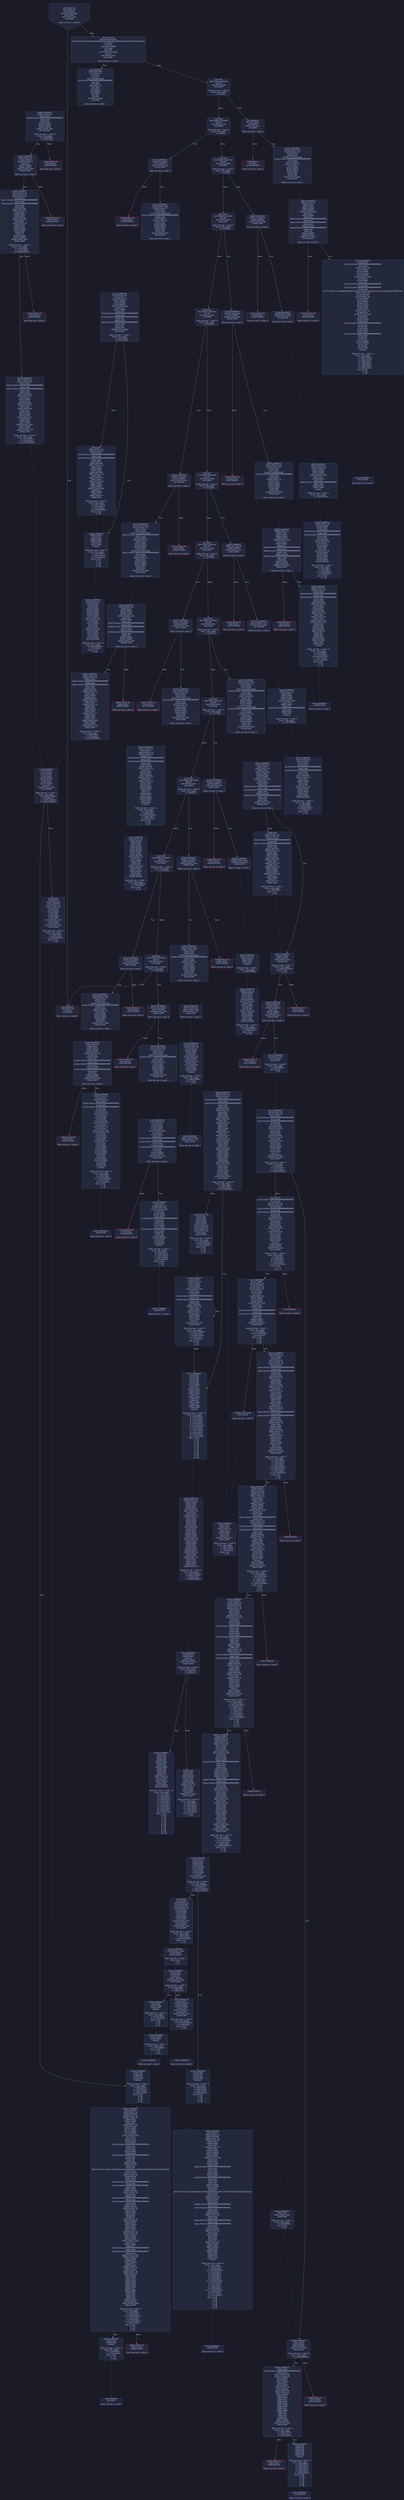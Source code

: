 digraph G {
    node [shape=box, style="filled, rounded", color="#565f89", fontcolor="#c0caf5", fontname="Helvetica", fillcolor="#24283b"];
    edge [color="#414868", fontcolor="#c0caf5", fontname="Helvetica"];
    bgcolor="#1a1b26";
    0 [ label = "[00] PUSH1 60
[02] PUSH1 40
[04] MSTORE
[05] CALLDATASIZE
[06] ISZERO
[07] PUSH2 00c3
[0a] JUMPI

Stack size req: 0, sizeΔ: 0
" shape = invhouse]
    1 [ label = "[0b] PUSH1 00
[0d] CALLDATALOAD
[0e] PUSH29 0100000000000000000000000000000000000000000000000000000000
[2c] SWAP1
[2d] DIV
[2e] PUSH4 ffffffff
[33] AND
[34] DUP1
[35] PUSH4 0c11dedd
[3a] EQ
[3b] PUSH2 00c8
[3e] JUMPI

Stack size req: 0, sizeΔ: 1
"]
    2 [ label = "[3f] DUP1
[40] PUSH4 13af4035
[45] EQ
[46] PUSH2 00f6
[49] JUMPI

Stack size req: 1, sizeΔ: 0
Entry->Op usage:
	0->69:EQ:1
"]
    3 [ label = "[4a] DUP1
[4b] PUSH4 5c19a95c
[50] EQ
[51] PUSH2 012f
[54] JUMPI

Stack size req: 1, sizeΔ: 0
Entry->Op usage:
	0->80:EQ:1
"]
    4 [ label = "[55] DUP1
[56] PUSH4 61d027b3
[5b] EQ
[5c] PUSH2 0180
[5f] JUMPI

Stack size req: 1, sizeΔ: 0
Entry->Op usage:
	0->91:EQ:1
"]
    5 [ label = "[60] DUP1
[61] PUSH4 67e7646f
[66] EQ
[67] PUSH2 01d5
[6a] JUMPI

Stack size req: 1, sizeΔ: 0
Entry->Op usage:
	0->102:EQ:1
"]
    6 [ label = "[6b] DUP1
[6c] PUSH4 74fb381a
[71] EQ
[72] PUSH2 020e
[75] JUMPI

Stack size req: 1, sizeΔ: 0
Entry->Op usage:
	0->113:EQ:1
"]
    7 [ label = "[76] DUP1
[77] PUSH4 8da5cb5b
[7c] EQ
[7d] PUSH2 0266
[80] JUMPI

Stack size req: 1, sizeΔ: 0
Entry->Op usage:
	0->124:EQ:1
"]
    8 [ label = "[81] DUP1
[82] PUSH4 a340cf79
[87] EQ
[88] PUSH2 02bb
[8b] JUMPI

Stack size req: 1, sizeΔ: 0
Entry->Op usage:
	0->135:EQ:1
"]
    9 [ label = "[8c] DUP1
[8d] PUSH4 dcf3fb2a
[92] EQ
[93] PUSH2 030c
[96] JUMPI

Stack size req: 1, sizeΔ: 0
Entry->Op usage:
	0->146:EQ:1
"]
    10 [ label = "[97] DUP1
[98] PUSH4 ddca3f43
[9d] EQ
[9e] PUSH2 0359
[a1] JUMPI

Stack size req: 1, sizeΔ: 0
Entry->Op usage:
	0->157:EQ:1
"]
    11 [ label = "[a2] DUP1
[a3] PUSH4 e5b73e08
[a8] EQ
[a9] PUSH2 0382
[ac] JUMPI

Stack size req: 1, sizeΔ: 0
Entry->Op usage:
	0->168:EQ:1
"]
    12 [ label = "[ad] DUP1
[ae] PUSH4 e71bdf41
[b3] EQ
[b4] PUSH2 0417
[b7] JUMPI

Stack size req: 1, sizeΔ: 0
Entry->Op usage:
	0->179:EQ:1
"]
    13 [ label = "[b8] DUP1
[b9] PUSH4 f0f44260
[be] EQ
[bf] PUSH2 0450
[c2] JUMPI

Stack size req: 1, sizeΔ: 0
Entry->Op usage:
	0->190:EQ:1
"]
    14 [ label = "[c3] JUMPDEST
[c4] PUSH1 00
[c6] DUP1
[c7] REVERT

Stack size req: 0, sizeΔ: 0
" color = "red"]
    15 [ label = "[c8] JUMPDEST
[c9] PUSH2 00f4
[cc] PUSH1 04
[ce] DUP1
[cf] DUP1
[d0] CALLDATALOAD
[d1] PUSH20 ffffffffffffffffffffffffffffffffffffffff
[e6] AND
[e7] SWAP1
[e8] PUSH1 20
[ea] ADD
[eb] SWAP1
[ec] SWAP2
[ed] SWAP1
[ee] POP
[ef] POP
[f0] PUSH2 0489
[f3] JUMP

Stack size req: 0, sizeΔ: 2
"]
    16 [ label = "[f4] JUMPDEST
[f5] STOP

Stack size req: 0, sizeΔ: 0
" color = "darkblue"]
    17 [ label = "[f6] JUMPDEST
[f7] CALLVALUE
[f8] ISZERO
[f9] PUSH2 0101
[fc] JUMPI

Stack size req: 0, sizeΔ: 0
"]
    18 [ label = "[fd] PUSH1 00
[ff] DUP1
[0100] REVERT

Stack size req: 0, sizeΔ: 0
" color = "red"]
    19 [ label = "[0101] JUMPDEST
[0102] PUSH2 012d
[0105] PUSH1 04
[0107] DUP1
[0108] DUP1
[0109] CALLDATALOAD
[010a] PUSH20 ffffffffffffffffffffffffffffffffffffffff
[011f] AND
[0120] SWAP1
[0121] PUSH1 20
[0123] ADD
[0124] SWAP1
[0125] SWAP2
[0126] SWAP1
[0127] POP
[0128] POP
[0129] PUSH2 06ac
[012c] JUMP

Stack size req: 0, sizeΔ: 2
"]
    20 [ label = "[012d] JUMPDEST
[012e] STOP

Stack size req: 0, sizeΔ: 0
" color = "darkblue"]
    21 [ label = "[012f] JUMPDEST
[0130] CALLVALUE
[0131] ISZERO
[0132] PUSH2 013a
[0135] JUMPI

Stack size req: 0, sizeΔ: 0
"]
    22 [ label = "[0136] PUSH1 00
[0138] DUP1
[0139] REVERT

Stack size req: 0, sizeΔ: 0
" color = "red"]
    23 [ label = "[013a] JUMPDEST
[013b] PUSH2 0166
[013e] PUSH1 04
[0140] DUP1
[0141] DUP1
[0142] CALLDATALOAD
[0143] PUSH20 ffffffffffffffffffffffffffffffffffffffff
[0158] AND
[0159] SWAP1
[015a] PUSH1 20
[015c] ADD
[015d] SWAP1
[015e] SWAP2
[015f] SWAP1
[0160] POP
[0161] POP
[0162] PUSH2 07c5
[0165] JUMP

Stack size req: 0, sizeΔ: 2
"]
    24 [ label = "[0166] JUMPDEST
[0167] PUSH1 40
[0169] MLOAD
[016a] DUP1
[016b] DUP3
[016c] ISZERO
[016d] ISZERO
[016e] ISZERO
[016f] ISZERO
[0170] DUP2
[0171] MSTORE
[0172] PUSH1 20
[0174] ADD
[0175] SWAP2
[0176] POP
[0177] POP
[0178] PUSH1 40
[017a] MLOAD
[017b] DUP1
[017c] SWAP2
[017d] SUB
[017e] SWAP1
[017f] RETURN

Stack size req: 1, sizeΔ: -1
Entry->Op usage:
	0->364:ISZERO:0
	0->374:POP:0
Entry->Exit:
	0->😵
" color = "darkblue"]
    25 [ label = "[0180] JUMPDEST
[0181] CALLVALUE
[0182] ISZERO
[0183] PUSH2 018b
[0186] JUMPI

Stack size req: 0, sizeΔ: 0
"]
    26 [ label = "[0187] PUSH1 00
[0189] DUP1
[018a] REVERT

Stack size req: 0, sizeΔ: 0
" color = "red"]
    27 [ label = "[018b] JUMPDEST
[018c] PUSH2 0193
[018f] PUSH2 0872
[0192] JUMP

Stack size req: 0, sizeΔ: 1
"]
    28 [ label = "[0193] JUMPDEST
[0194] PUSH1 40
[0196] MLOAD
[0197] DUP1
[0198] DUP3
[0199] PUSH20 ffffffffffffffffffffffffffffffffffffffff
[01ae] AND
[01af] PUSH20 ffffffffffffffffffffffffffffffffffffffff
[01c4] AND
[01c5] DUP2
[01c6] MSTORE
[01c7] PUSH1 20
[01c9] ADD
[01ca] SWAP2
[01cb] POP
[01cc] POP
[01cd] PUSH1 40
[01cf] MLOAD
[01d0] DUP1
[01d1] SWAP2
[01d2] SUB
[01d3] SWAP1
[01d4] RETURN

Stack size req: 1, sizeΔ: -1
Entry->Op usage:
	0->430:AND:1
	0->452:AND:1
	0->454:MSTORE:1
	0->459:POP:0
Entry->Exit:
	0->😵
" color = "darkblue"]
    29 [ label = "[01d5] JUMPDEST
[01d6] CALLVALUE
[01d7] ISZERO
[01d8] PUSH2 01e0
[01db] JUMPI

Stack size req: 0, sizeΔ: 0
"]
    30 [ label = "[01dc] PUSH1 00
[01de] DUP1
[01df] REVERT

Stack size req: 0, sizeΔ: 0
" color = "red"]
    31 [ label = "[01e0] JUMPDEST
[01e1] PUSH2 020c
[01e4] PUSH1 04
[01e6] DUP1
[01e7] DUP1
[01e8] CALLDATALOAD
[01e9] PUSH20 ffffffffffffffffffffffffffffffffffffffff
[01fe] AND
[01ff] SWAP1
[0200] PUSH1 20
[0202] ADD
[0203] SWAP1
[0204] SWAP2
[0205] SWAP1
[0206] POP
[0207] POP
[0208] PUSH2 0898
[020b] JUMP

Stack size req: 0, sizeΔ: 2
"]
    32 [ label = "[020c] JUMPDEST
[020d] STOP

Stack size req: 0, sizeΔ: 0
" color = "darkblue"]
    33 [ label = "[020e] JUMPDEST
[020f] CALLVALUE
[0210] ISZERO
[0211] PUSH2 0219
[0214] JUMPI

Stack size req: 0, sizeΔ: 0
"]
    34 [ label = "[0215] PUSH1 00
[0217] DUP1
[0218] REVERT

Stack size req: 0, sizeΔ: 0
" color = "red"]
    35 [ label = "[0219] JUMPDEST
[021a] PUSH2 0264
[021d] PUSH1 04
[021f] DUP1
[0220] DUP1
[0221] CALLDATALOAD
[0222] PUSH20 ffffffffffffffffffffffffffffffffffffffff
[0237] AND
[0238] SWAP1
[0239] PUSH1 20
[023b] ADD
[023c] SWAP1
[023d] SWAP2
[023e] SWAP1
[023f] DUP1
[0240] CALLDATALOAD
[0241] PUSH20 ffffffffffffffffffffffffffffffffffffffff
[0256] AND
[0257] SWAP1
[0258] PUSH1 20
[025a] ADD
[025b] SWAP1
[025c] SWAP2
[025d] SWAP1
[025e] POP
[025f] POP
[0260] PUSH2 0945
[0263] JUMP

Stack size req: 0, sizeΔ: 3
"]
    36 [ label = "[0264] JUMPDEST
[0265] STOP

Stack size req: 0, sizeΔ: 0
" color = "darkblue"]
    37 [ label = "[0266] JUMPDEST
[0267] CALLVALUE
[0268] ISZERO
[0269] PUSH2 0271
[026c] JUMPI

Stack size req: 0, sizeΔ: 0
"]
    38 [ label = "[026d] PUSH1 00
[026f] DUP1
[0270] REVERT

Stack size req: 0, sizeΔ: 0
" color = "red"]
    39 [ label = "[0271] JUMPDEST
[0272] PUSH2 0279
[0275] PUSH2 0adb
[0278] JUMP

Stack size req: 0, sizeΔ: 1
"]
    40 [ label = "[0279] JUMPDEST
[027a] PUSH1 40
[027c] MLOAD
[027d] DUP1
[027e] DUP3
[027f] PUSH20 ffffffffffffffffffffffffffffffffffffffff
[0294] AND
[0295] PUSH20 ffffffffffffffffffffffffffffffffffffffff
[02aa] AND
[02ab] DUP2
[02ac] MSTORE
[02ad] PUSH1 20
[02af] ADD
[02b0] SWAP2
[02b1] POP
[02b2] POP
[02b3] PUSH1 40
[02b5] MLOAD
[02b6] DUP1
[02b7] SWAP2
[02b8] SUB
[02b9] SWAP1
[02ba] RETURN

Stack size req: 1, sizeΔ: -1
Entry->Op usage:
	0->660:AND:1
	0->682:AND:1
	0->684:MSTORE:1
	0->689:POP:0
Entry->Exit:
	0->😵
" color = "darkblue"]
    41 [ label = "[02bb] JUMPDEST
[02bc] CALLVALUE
[02bd] ISZERO
[02be] PUSH2 02c6
[02c1] JUMPI

Stack size req: 0, sizeΔ: 0
"]
    42 [ label = "[02c2] PUSH1 00
[02c4] DUP1
[02c5] REVERT

Stack size req: 0, sizeΔ: 0
" color = "red"]
    43 [ label = "[02c6] JUMPDEST
[02c7] PUSH2 02f2
[02ca] PUSH1 04
[02cc] DUP1
[02cd] DUP1
[02ce] CALLDATALOAD
[02cf] PUSH20 ffffffffffffffffffffffffffffffffffffffff
[02e4] AND
[02e5] SWAP1
[02e6] PUSH1 20
[02e8] ADD
[02e9] SWAP1
[02ea] SWAP2
[02eb] SWAP1
[02ec] POP
[02ed] POP
[02ee] PUSH2 0b00
[02f1] JUMP

Stack size req: 0, sizeΔ: 2
"]
    44 [ label = "[02f2] JUMPDEST
[02f3] PUSH1 40
[02f5] MLOAD
[02f6] DUP1
[02f7] DUP3
[02f8] ISZERO
[02f9] ISZERO
[02fa] ISZERO
[02fb] ISZERO
[02fc] DUP2
[02fd] MSTORE
[02fe] PUSH1 20
[0300] ADD
[0301] SWAP2
[0302] POP
[0303] POP
[0304] PUSH1 40
[0306] MLOAD
[0307] DUP1
[0308] SWAP2
[0309] SUB
[030a] SWAP1
[030b] RETURN

Stack size req: 1, sizeΔ: -1
Entry->Op usage:
	0->760:ISZERO:0
	0->770:POP:0
Entry->Exit:
	0->😵
" color = "darkblue"]
    45 [ label = "[030c] JUMPDEST
[030d] PUSH2 0357
[0310] PUSH1 04
[0312] DUP1
[0313] DUP1
[0314] CALLDATALOAD
[0315] PUSH20 ffffffffffffffffffffffffffffffffffffffff
[032a] AND
[032b] SWAP1
[032c] PUSH1 20
[032e] ADD
[032f] SWAP1
[0330] SWAP2
[0331] SWAP1
[0332] DUP1
[0333] CALLDATALOAD
[0334] PUSH20 ffffffffffffffffffffffffffffffffffffffff
[0349] AND
[034a] SWAP1
[034b] PUSH1 20
[034d] ADD
[034e] SWAP1
[034f] SWAP2
[0350] SWAP1
[0351] POP
[0352] POP
[0353] PUSH2 0b4e
[0356] JUMP

Stack size req: 0, sizeΔ: 3
"]
    46 [ label = "[0357] JUMPDEST
[0358] STOP

Stack size req: 0, sizeΔ: 0
" color = "darkblue"]
    47 [ label = "[0359] JUMPDEST
[035a] CALLVALUE
[035b] ISZERO
[035c] PUSH2 0364
[035f] JUMPI

Stack size req: 0, sizeΔ: 0
"]
    48 [ label = "[0360] PUSH1 00
[0362] DUP1
[0363] REVERT

Stack size req: 0, sizeΔ: 0
" color = "red"]
    49 [ label = "[0364] JUMPDEST
[0365] PUSH2 036c
[0368] PUSH2 0fa0
[036b] JUMP

Stack size req: 0, sizeΔ: 1
"]
    50 [ label = "[036c] JUMPDEST
[036d] PUSH1 40
[036f] MLOAD
[0370] DUP1
[0371] DUP3
[0372] DUP2
[0373] MSTORE
[0374] PUSH1 20
[0376] ADD
[0377] SWAP2
[0378] POP
[0379] POP
[037a] PUSH1 40
[037c] MLOAD
[037d] DUP1
[037e] SWAP2
[037f] SUB
[0380] SWAP1
[0381] RETURN

Stack size req: 1, sizeΔ: -1
Entry->Op usage:
	0->883:MSTORE:1
	0->888:POP:0
Entry->Exit:
	0->😵
" color = "darkblue"]
    51 [ label = "[0382] JUMPDEST
[0383] CALLVALUE
[0384] ISZERO
[0385] PUSH2 038d
[0388] JUMPI

Stack size req: 0, sizeΔ: 0
"]
    52 [ label = "[0389] PUSH1 00
[038b] DUP1
[038c] REVERT

Stack size req: 0, sizeΔ: 0
" color = "red"]
    53 [ label = "[038d] JUMPDEST
[038e] PUSH2 03b9
[0391] PUSH1 04
[0393] DUP1
[0394] DUP1
[0395] CALLDATALOAD
[0396] PUSH20 ffffffffffffffffffffffffffffffffffffffff
[03ab] AND
[03ac] SWAP1
[03ad] PUSH1 20
[03af] ADD
[03b0] SWAP1
[03b1] SWAP2
[03b2] SWAP1
[03b3] POP
[03b4] POP
[03b5] PUSH2 0fa6
[03b8] JUMP

Stack size req: 0, sizeΔ: 2
"]
    54 [ label = "[03b9] JUMPDEST
[03ba] PUSH1 40
[03bc] MLOAD
[03bd] DUP1
[03be] DUP4
[03bf] DUP2
[03c0] MSTORE
[03c1] PUSH1 20
[03c3] ADD
[03c4] DUP1
[03c5] PUSH1 20
[03c7] ADD
[03c8] DUP3
[03c9] DUP2
[03ca] SUB
[03cb] DUP3
[03cc] MSTORE
[03cd] DUP4
[03ce] DUP2
[03cf] DUP2
[03d0] MLOAD
[03d1] DUP2
[03d2] MSTORE
[03d3] PUSH1 20
[03d5] ADD
[03d6] SWAP2
[03d7] POP
[03d8] DUP1
[03d9] MLOAD
[03da] SWAP1
[03db] PUSH1 20
[03dd] ADD
[03de] SWAP1
[03df] PUSH1 20
[03e1] MUL
[03e2] DUP1
[03e3] DUP4
[03e4] DUP4
[03e5] PUSH1 00

Stack size req: 2, sizeΔ: 9
Entry->Op usage:
	0->976:MLOAD:0
	0->985:MLOAD:0
	0->989:ADD:1
	1->960:MSTORE:1
"]
    55 [ label = "[03e7] JUMPDEST
[03e8] DUP4
[03e9] DUP2
[03ea] LT
[03eb] ISZERO
[03ec] PUSH2 0402
[03ef] JUMPI

Stack size req: 4, sizeΔ: 0
Entry->Op usage:
	0->1002:LT:0
	3->1002:LT:1
"]
    56 [ label = "[03f0] DUP1
[03f1] DUP3
[03f2] ADD
[03f3] MLOAD
[03f4] DUP2
[03f5] DUP5
[03f6] ADD
[03f7] MSTORE
[03f8] PUSH1 20
[03fa] DUP2
[03fb] ADD
[03fc] SWAP1
[03fd] POP
[03fe] PUSH2 03e7
[0401] JUMP

Stack size req: 3, sizeΔ: 0
Entry->Op usage:
	0->1010:ADD:1
	0->1014:ADD:1
	0->1019:ADD:0
	0->1021:POP:0
	1->1010:ADD:0
	2->1014:ADD:0
Entry->Exit:
	0->😵
"]
    57 [ label = "[0402] JUMPDEST
[0403] POP
[0404] POP
[0405] POP
[0406] POP
[0407] SWAP1
[0408] POP
[0409] ADD
[040a] SWAP4
[040b] POP
[040c] POP
[040d] POP
[040e] POP
[040f] PUSH1 40
[0411] MLOAD
[0412] DUP1
[0413] SWAP2
[0414] SUB
[0415] SWAP1
[0416] RETURN

Stack size req: 11, sizeΔ: -11
Entry->Op usage:
	0->1027:POP:0
	1->1028:POP:0
	2->1029:POP:0
	3->1030:POP:0
	4->1033:ADD:0
	5->1032:POP:0
	6->1033:ADD:1
	7->1036:POP:0
	8->1037:POP:0
	9->1038:POP:0
	10->1035:POP:0
Entry->Exit:
	0->😵
	1->😵
	2->😵
	3->😵
	4->😵
	5->😵
	6->😵
	7->😵
	8->😵
	9->😵
	10->😵
" color = "darkblue"]
    58 [ label = "[0417] JUMPDEST
[0418] CALLVALUE
[0419] ISZERO
[041a] PUSH2 0422
[041d] JUMPI

Stack size req: 0, sizeΔ: 0
"]
    59 [ label = "[041e] PUSH1 00
[0420] DUP1
[0421] REVERT

Stack size req: 0, sizeΔ: 0
" color = "red"]
    60 [ label = "[0422] JUMPDEST
[0423] PUSH2 044e
[0426] PUSH1 04
[0428] DUP1
[0429] DUP1
[042a] CALLDATALOAD
[042b] PUSH20 ffffffffffffffffffffffffffffffffffffffff
[0440] AND
[0441] SWAP1
[0442] PUSH1 20
[0444] ADD
[0445] SWAP1
[0446] SWAP2
[0447] SWAP1
[0448] POP
[0449] POP
[044a] PUSH2 108b
[044d] JUMP

Stack size req: 0, sizeΔ: 2
"]
    61 [ label = "[044e] JUMPDEST
[044f] STOP

Stack size req: 0, sizeΔ: 0
" color = "darkblue"]
    62 [ label = "[0450] JUMPDEST
[0451] CALLVALUE
[0452] ISZERO
[0453] PUSH2 045b
[0456] JUMPI

Stack size req: 0, sizeΔ: 0
"]
    63 [ label = "[0457] PUSH1 00
[0459] DUP1
[045a] REVERT

Stack size req: 0, sizeΔ: 0
" color = "red"]
    64 [ label = "[045b] JUMPDEST
[045c] PUSH2 0487
[045f] PUSH1 04
[0461] DUP1
[0462] DUP1
[0463] CALLDATALOAD
[0464] PUSH20 ffffffffffffffffffffffffffffffffffffffff
[0479] AND
[047a] SWAP1
[047b] PUSH1 20
[047d] ADD
[047e] SWAP1
[047f] SWAP2
[0480] SWAP1
[0481] POP
[0482] POP
[0483] PUSH2 1140
[0486] JUMP

Stack size req: 0, sizeΔ: 2
"]
    65 [ label = "[0487] JUMPDEST
[0488] STOP

Stack size req: 0, sizeΔ: 0
" color = "darkblue"]
    66 [ label = "[0489] JUMPDEST
[048a] PUSH1 00
[048c] DUP2
[048d] PUSH20 ffffffffffffffffffffffffffffffffffffffff
[04a2] AND
[04a3] EQ
[04a4] ISZERO
[04a5] ISZERO
[04a6] ISZERO
[04a7] PUSH2 04af
[04aa] JUMPI

Stack size req: 1, sizeΔ: 0
Entry->Op usage:
	0->1186:AND:1
	0->1187:EQ:0
"]
    67 [ label = "[04ab] PUSH1 00
[04ad] DUP1
[04ae] REVERT

Stack size req: 0, sizeΔ: 0
" color = "red"]
    68 [ label = "[04af] JUMPDEST
[04b0] PUSH1 03
[04b2] SLOAD
[04b3] CALLVALUE
[04b4] EQ
[04b5] ISZERO
[04b6] ISZERO
[04b7] PUSH2 04bf
[04ba] JUMPI

Stack size req: 0, sizeΔ: 0
"]
    69 [ label = "[04bb] PUSH1 00
[04bd] DUP1
[04be] REVERT

Stack size req: 0, sizeΔ: 0
" color = "red"]
    70 [ label = "[04bf] JUMPDEST
[04c0] PUSH1 0a
[04c2] PUSH1 04
[04c4] PUSH1 00
[04c6] DUP4
[04c7] PUSH20 ffffffffffffffffffffffffffffffffffffffff
[04dc] AND
[04dd] PUSH20 ffffffffffffffffffffffffffffffffffffffff
[04f2] AND
[04f3] DUP2
[04f4] MSTORE
[04f5] PUSH1 20
[04f7] ADD
[04f8] SWAP1
[04f9] DUP2
[04fa] MSTORE
[04fb] PUSH1 20
[04fd] ADD
[04fe] PUSH1 00
[0500] SHA3
[0501] DUP1
[0502] SLOAD
[0503] SWAP1
[0504] POP
[0505] LT
[0506] ISZERO
[0507] ISZERO
[0508] PUSH2 0510
[050b] JUMPI

Stack size req: 1, sizeΔ: 0
Entry->Op usage:
	0->1244:AND:1
	0->1266:AND:1
	0->1268:MSTORE:1
"]
    71 [ label = "[050c] PUSH1 00
[050e] DUP1
[050f] REVERT

Stack size req: 0, sizeΔ: 0
" color = "red"]
    72 [ label = "[0510] JUMPDEST
[0511] PUSH1 04
[0513] PUSH1 00
[0515] DUP3
[0516] PUSH20 ffffffffffffffffffffffffffffffffffffffff
[052b] AND
[052c] PUSH20 ffffffffffffffffffffffffffffffffffffffff
[0541] AND
[0542] DUP2
[0543] MSTORE
[0544] PUSH1 20
[0546] ADD
[0547] SWAP1
[0548] DUP2
[0549] MSTORE
[054a] PUSH1 20
[054c] ADD
[054d] PUSH1 00
[054f] SHA3
[0550] DUP1
[0551] SLOAD
[0552] DUP1
[0553] PUSH1 01
[0555] ADD
[0556] DUP3
[0557] DUP2
[0558] PUSH2 0561
[055b] SWAP2
[055c] SWAP1
[055d] PUSH2 11df
[0560] JUMP

Stack size req: 1, sizeΔ: 6
Entry->Op usage:
	0->1323:AND:1
	0->1345:AND:1
	0->1347:MSTORE:1
"]
    73 [ label = "[0561] JUMPDEST
[0562] SWAP2
[0563] PUSH1 00
[0565] MSTORE
[0566] PUSH1 20
[0568] PUSH1 00
[056a] SHA3
[056b] SWAP1
[056c] ADD
[056d] PUSH1 00
[056f] CALLER
[0570] SWAP1
[0571] SWAP2
[0572] SWAP1
[0573] SWAP2
[0574] PUSH2 0100
[0577] EXP
[0578] DUP2
[0579] SLOAD
[057a] DUP2
[057b] PUSH20 ffffffffffffffffffffffffffffffffffffffff
[0590] MUL
[0591] NOT
[0592] AND
[0593] SWAP1
[0594] DUP4
[0595] PUSH20 ffffffffffffffffffffffffffffffffffffffff
[05aa] AND
[05ab] MUL
[05ac] OR
[05ad] SWAP1
[05ae] SSTORE
[05af] POP
[05b0] POP
[05b1] PUSH32 a6a4737dbfafbb7ba47924e088f03b4a441175c5541ffc873b1b641f28bd54e6
[05d2] DUP2
[05d3] CALLER
[05d4] PUSH1 40
[05d6] MLOAD
[05d7] DUP1
[05d8] DUP4
[05d9] PUSH20 ffffffffffffffffffffffffffffffffffffffff
[05ee] AND
[05ef] PUSH20 ffffffffffffffffffffffffffffffffffffffff
[0604] AND
[0605] DUP2
[0606] MSTORE
[0607] PUSH1 20
[0609] ADD
[060a] DUP3
[060b] PUSH20 ffffffffffffffffffffffffffffffffffffffff
[0620] AND
[0621] PUSH20 ffffffffffffffffffffffffffffffffffffffff
[0636] AND
[0637] DUP2
[0638] MSTORE
[0639] PUSH1 20
[063b] ADD
[063c] SWAP3
[063d] POP
[063e] POP
[063f] POP
[0640] PUSH1 40
[0642] MLOAD
[0643] DUP1
[0644] SWAP2
[0645] SUB
[0646] SWAP1
[0647] LOG1
[0648] PUSH1 02
[064a] PUSH1 00
[064c] SWAP1
[064d] SLOAD
[064e] SWAP1
[064f] PUSH2 0100
[0652] EXP
[0653] SWAP1
[0654] DIV
[0655] PUSH20 ffffffffffffffffffffffffffffffffffffffff
[066a] AND
[066b] PUSH20 ffffffffffffffffffffffffffffffffffffffff
[0680] AND
[0681] PUSH2 08fc
[0684] CALLVALUE
[0685] SWAP1
[0686] DUP2
[0687] ISZERO
[0688] MUL
[0689] SWAP1
[068a] PUSH1 40
[068c] MLOAD
[068d] PUSH1 00
[068f] PUSH1 40
[0691] MLOAD
[0692] DUP1
[0693] DUP4
[0694] SUB
[0695] DUP2
[0696] DUP6
[0697] DUP9
[0698] DUP9
[0699] CALL
[069a] SWAP4
[069b] POP
[069c] POP
[069d] POP
[069e] POP
[069f] ISZERO
[06a0] ISZERO
[06a1] PUSH2 06a9
[06a4] JUMPI

Stack size req: 4, sizeΔ: -3
Entry->Op usage:
	0->1456:POP:0
	1->1388:ADD:0
	2->1381:MSTORE:1
	3->1518:AND:1
	3->1540:AND:1
	3->1542:MSTORE:1
	3->1597:POP:0
Entry->Exit:
	0->😵
	1->😵
	2->😵
"]
    74 [ label = "[06a5] PUSH1 00
[06a7] DUP1
[06a8] REVERT

Stack size req: 0, sizeΔ: 0
" color = "red"]
    75 [ label = "[06a9] JUMPDEST
[06aa] POP
[06ab] JUMP
Indirect!

Stack size req: 2, sizeΔ: -2
Entry->Op usage:
	0->1706:POP:0
	1->1707:JUMP:0
Entry->Exit:
	0->😵
	1->😵
" color = "teal"]
    76 [ label = "[06ac] JUMPDEST
[06ad] PUSH1 00
[06af] DUP1
[06b0] SWAP1
[06b1] SLOAD
[06b2] SWAP1
[06b3] PUSH2 0100
[06b6] EXP
[06b7] SWAP1
[06b8] DIV
[06b9] PUSH20 ffffffffffffffffffffffffffffffffffffffff
[06ce] AND
[06cf] PUSH20 ffffffffffffffffffffffffffffffffffffffff
[06e4] AND
[06e5] CALLER
[06e6] PUSH20 ffffffffffffffffffffffffffffffffffffffff
[06fb] AND
[06fc] EQ
[06fd] ISZERO
[06fe] ISZERO
[06ff] PUSH2 0707
[0702] JUMPI

Stack size req: 0, sizeΔ: 0
"]
    77 [ label = "[0703] PUSH1 00
[0705] DUP1
[0706] REVERT

Stack size req: 0, sizeΔ: 0
" color = "red"]
    78 [ label = "[0707] JUMPDEST
[0708] DUP1
[0709] PUSH20 ffffffffffffffffffffffffffffffffffffffff
[071e] AND
[071f] PUSH1 00
[0721] DUP1
[0722] SWAP1
[0723] SLOAD
[0724] SWAP1
[0725] PUSH2 0100
[0728] EXP
[0729] SWAP1
[072a] DIV
[072b] PUSH20 ffffffffffffffffffffffffffffffffffffffff
[0740] AND
[0741] PUSH20 ffffffffffffffffffffffffffffffffffffffff
[0756] AND
[0757] PUSH32 70aea8d848e8a90fb7661b227dc522eb6395c3dac71b63cb59edd5c9899b2364
[0778] PUSH1 40
[077a] MLOAD
[077b] PUSH1 40
[077d] MLOAD
[077e] DUP1
[077f] SWAP2
[0780] SUB
[0781] SWAP1
[0782] LOG3
[0783] DUP1
[0784] PUSH1 00
[0786] DUP1
[0787] PUSH2 0100
[078a] EXP
[078b] DUP2
[078c] SLOAD
[078d] DUP2
[078e] PUSH20 ffffffffffffffffffffffffffffffffffffffff
[07a3] MUL
[07a4] NOT
[07a5] AND
[07a6] SWAP1
[07a7] DUP4
[07a8] PUSH20 ffffffffffffffffffffffffffffffffffffffff
[07bd] AND
[07be] MUL
[07bf] OR
[07c0] SWAP1
[07c1] SSTORE
[07c2] POP
[07c3] POP
[07c4] JUMP
Indirect!

Stack size req: 2, sizeΔ: -2
Entry->Op usage:
	0->1822:AND:1
	0->1922:LOG3:4
	0->1981:AND:1
	0->1982:MUL:0
	0->1986:POP:0
	0->1987:POP:0
	1->1988:JUMP:0
Entry->Exit:
	0->😵
	1->😵
" color = "teal"]
    79 [ label = "[07c5] JUMPDEST
[07c6] PUSH1 00
[07c8] DUP1
[07c9] PUSH1 00
[07cb] SWAP1
[07cc] SLOAD
[07cd] SWAP1
[07ce] PUSH2 0100
[07d1] EXP
[07d2] SWAP1
[07d3] DIV
[07d4] PUSH20 ffffffffffffffffffffffffffffffffffffffff
[07e9] AND
[07ea] PUSH20 ffffffffffffffffffffffffffffffffffffffff
[07ff] AND
[0800] DUP3
[0801] PUSH20 ffffffffffffffffffffffffffffffffffffffff
[0816] AND
[0817] EQ
[0818] DUP1
[0819] PUSH2 086b
[081c] JUMPI

Stack size req: 1, sizeΔ: 2
Entry->Op usage:
	0->2070:AND:1
	0->2071:EQ:0
"]
    80 [ label = "[081d] POP
[081e] PUSH1 01
[0820] PUSH1 00
[0822] DUP4
[0823] PUSH20 ffffffffffffffffffffffffffffffffffffffff
[0838] AND
[0839] PUSH20 ffffffffffffffffffffffffffffffffffffffff
[084e] AND
[084f] DUP2
[0850] MSTORE
[0851] PUSH1 20
[0853] ADD
[0854] SWAP1
[0855] DUP2
[0856] MSTORE
[0857] PUSH1 20
[0859] ADD
[085a] PUSH1 00
[085c] SHA3
[085d] PUSH1 00
[085f] SWAP1
[0860] SLOAD
[0861] SWAP1
[0862] PUSH2 0100
[0865] EXP
[0866] SWAP1
[0867] DIV
[0868] PUSH1 ff
[086a] AND

Stack size req: 3, sizeΔ: 0
Entry->Op usage:
	0->2077:POP:0
	2->2104:AND:1
	2->2126:AND:1
	2->2128:MSTORE:1
Entry->Exit:
	0->😵
"]
    81 [ label = "[086b] JUMPDEST
[086c] SWAP1
[086d] POP
[086e] SWAP2
[086f] SWAP1
[0870] POP
[0871] JUMP
Indirect!

Stack size req: 4, sizeΔ: -3
Entry->Op usage:
	1->2157:POP:0
	2->2160:POP:0
	3->2161:JUMP:0
Entry->Exit:
	0->0
	1->😵
	2->😵
	3->😵
" color = "teal"]
    82 [ label = "[0872] JUMPDEST
[0873] PUSH1 02
[0875] PUSH1 00
[0877] SWAP1
[0878] SLOAD
[0879] SWAP1
[087a] PUSH2 0100
[087d] EXP
[087e] SWAP1
[087f] DIV
[0880] PUSH20 ffffffffffffffffffffffffffffffffffffffff
[0895] AND
[0896] DUP2
[0897] JUMP
Indirect!

Stack size req: 1, sizeΔ: 1
Entry->Op usage:
	0->2199:JUMP:0
" color = "teal"]
    83 [ label = "[0898] JUMPDEST
[0899] PUSH1 00
[089b] DUP1
[089c] SWAP1
[089d] SLOAD
[089e] SWAP1
[089f] PUSH2 0100
[08a2] EXP
[08a3] SWAP1
[08a4] DIV
[08a5] PUSH20 ffffffffffffffffffffffffffffffffffffffff
[08ba] AND
[08bb] PUSH20 ffffffffffffffffffffffffffffffffffffffff
[08d0] AND
[08d1] CALLER
[08d2] PUSH20 ffffffffffffffffffffffffffffffffffffffff
[08e7] AND
[08e8] EQ
[08e9] ISZERO
[08ea] ISZERO
[08eb] PUSH2 08f3
[08ee] JUMPI

Stack size req: 0, sizeΔ: 0
"]
    84 [ label = "[08ef] PUSH1 00
[08f1] DUP1
[08f2] REVERT

Stack size req: 0, sizeΔ: 0
" color = "red"]
    85 [ label = "[08f3] JUMPDEST
[08f4] PUSH1 01
[08f6] PUSH1 00
[08f8] DUP3
[08f9] PUSH20 ffffffffffffffffffffffffffffffffffffffff
[090e] AND
[090f] PUSH20 ffffffffffffffffffffffffffffffffffffffff
[0924] AND
[0925] DUP2
[0926] MSTORE
[0927] PUSH1 20
[0929] ADD
[092a] SWAP1
[092b] DUP2
[092c] MSTORE
[092d] PUSH1 20
[092f] ADD
[0930] PUSH1 00
[0932] SHA3
[0933] PUSH1 00
[0935] PUSH2 0100
[0938] EXP
[0939] DUP2
[093a] SLOAD
[093b] SWAP1
[093c] PUSH1 ff
[093e] MUL
[093f] NOT
[0940] AND
[0941] SWAP1
[0942] SSTORE
[0943] POP
[0944] JUMP
Indirect!

Stack size req: 2, sizeΔ: -2
Entry->Op usage:
	0->2318:AND:1
	0->2340:AND:1
	0->2342:MSTORE:1
	0->2371:POP:0
	1->2372:JUMP:0
Entry->Exit:
	0->😵
	1->😵
" color = "teal"]
    86 [ label = "[0945] JUMPDEST
[0946] PUSH1 00
[0948] DUP1
[0949] SWAP1
[094a] SLOAD
[094b] SWAP1
[094c] PUSH2 0100
[094f] EXP
[0950] SWAP1
[0951] DIV
[0952] PUSH20 ffffffffffffffffffffffffffffffffffffffff
[0967] AND
[0968] PUSH20 ffffffffffffffffffffffffffffffffffffffff
[097d] AND
[097e] CALLER
[097f] PUSH20 ffffffffffffffffffffffffffffffffffffffff
[0994] AND
[0995] EQ
[0996] ISZERO
[0997] ISZERO
[0998] PUSH2 09a0
[099b] JUMPI

Stack size req: 0, sizeΔ: 0
"]
    87 [ label = "[099c] PUSH1 00
[099e] DUP1
[099f] REVERT

Stack size req: 0, sizeΔ: 0
" color = "red"]
    88 [ label = "[09a0] JUMPDEST
[09a1] PUSH1 04
[09a3] PUSH1 00
[09a5] DUP4
[09a6] PUSH20 ffffffffffffffffffffffffffffffffffffffff
[09bb] AND
[09bc] PUSH20 ffffffffffffffffffffffffffffffffffffffff
[09d1] AND
[09d2] DUP2
[09d3] MSTORE
[09d4] PUSH1 20
[09d6] ADD
[09d7] SWAP1
[09d8] DUP2
[09d9] MSTORE
[09da] PUSH1 20
[09dc] ADD
[09dd] PUSH1 00
[09df] SHA3
[09e0] DUP1
[09e1] SLOAD
[09e2] DUP1
[09e3] PUSH1 01
[09e5] ADD
[09e6] DUP3
[09e7] DUP2
[09e8] PUSH2 09f1
[09eb] SWAP2
[09ec] SWAP1
[09ed] PUSH2 11df
[09f0] JUMP

Stack size req: 2, sizeΔ: 6
Entry->Op usage:
	1->2491:AND:1
	1->2513:AND:1
	1->2515:MSTORE:1
"]
    89 [ label = "[09f1] JUMPDEST
[09f2] SWAP2
[09f3] PUSH1 00
[09f5] MSTORE
[09f6] PUSH1 20
[09f8] PUSH1 00
[09fa] SHA3
[09fb] SWAP1
[09fc] ADD
[09fd] PUSH1 00
[09ff] DUP4
[0a00] SWAP1
[0a01] SWAP2
[0a02] SWAP1
[0a03] SWAP2
[0a04] PUSH2 0100
[0a07] EXP
[0a08] DUP2
[0a09] SLOAD
[0a0a] DUP2
[0a0b] PUSH20 ffffffffffffffffffffffffffffffffffffffff
[0a20] MUL
[0a21] NOT
[0a22] AND
[0a23] SWAP1
[0a24] DUP4
[0a25] PUSH20 ffffffffffffffffffffffffffffffffffffffff
[0a3a] AND
[0a3b] MUL
[0a3c] OR
[0a3d] SWAP1
[0a3e] SSTORE
[0a3f] POP
[0a40] POP
[0a41] PUSH32 a6a4737dbfafbb7ba47924e088f03b4a441175c5541ffc873b1b641f28bd54e6
[0a62] DUP3
[0a63] DUP3
[0a64] PUSH1 40
[0a66] MLOAD
[0a67] DUP1
[0a68] DUP4
[0a69] PUSH20 ffffffffffffffffffffffffffffffffffffffff
[0a7e] AND
[0a7f] PUSH20 ffffffffffffffffffffffffffffffffffffffff
[0a94] AND
[0a95] DUP2
[0a96] MSTORE
[0a97] PUSH1 20
[0a99] ADD
[0a9a] DUP3
[0a9b] PUSH20 ffffffffffffffffffffffffffffffffffffffff
[0ab0] AND
[0ab1] PUSH20 ffffffffffffffffffffffffffffffffffffffff
[0ac6] AND
[0ac7] DUP2
[0ac8] MSTORE
[0ac9] PUSH1 20
[0acb] ADD
[0acc] SWAP3
[0acd] POP
[0ace] POP
[0acf] POP
[0ad0] PUSH1 40
[0ad2] MLOAD
[0ad3] DUP1
[0ad4] SWAP2
[0ad5] SUB
[0ad6] SWAP1
[0ad7] LOG1
[0ad8] POP
[0ad9] POP
[0ada] JUMP
Indirect!

Stack size req: 6, sizeΔ: -6
Entry->Op usage:
	0->2624:POP:0
	1->2556:ADD:0
	2->2549:MSTORE:1
	3->2618:AND:1
	3->2619:MUL:0
	3->2623:POP:0
	3->2736:AND:1
	3->2758:AND:1
	3->2760:MSTORE:1
	3->2767:POP:0
	3->2776:POP:0
	4->2686:AND:1
	4->2708:AND:1
	4->2710:MSTORE:1
	4->2765:POP:0
	4->2777:POP:0
	5->2778:JUMP:0
Entry->Exit:
	0->😵
	1->😵
	2->😵
	3->😵
	4->😵
	5->😵
" color = "teal"]
    90 [ label = "[0adb] JUMPDEST
[0adc] PUSH1 00
[0ade] DUP1
[0adf] SWAP1
[0ae0] SLOAD
[0ae1] SWAP1
[0ae2] PUSH2 0100
[0ae5] EXP
[0ae6] SWAP1
[0ae7] DIV
[0ae8] PUSH20 ffffffffffffffffffffffffffffffffffffffff
[0afd] AND
[0afe] DUP2
[0aff] JUMP
Indirect!

Stack size req: 1, sizeΔ: 1
Entry->Op usage:
	0->2815:JUMP:0
" color = "teal"]
    91 [ label = "[0b00] JUMPDEST
[0b01] PUSH1 00
[0b03] DUP1
[0b04] PUSH1 04
[0b06] PUSH1 00
[0b08] DUP5
[0b09] PUSH20 ffffffffffffffffffffffffffffffffffffffff
[0b1e] AND
[0b1f] PUSH20 ffffffffffffffffffffffffffffffffffffffff
[0b34] AND
[0b35] DUP2
[0b36] MSTORE
[0b37] PUSH1 20
[0b39] ADD
[0b3a] SWAP1
[0b3b] DUP2
[0b3c] MSTORE
[0b3d] PUSH1 20
[0b3f] ADD
[0b40] PUSH1 00
[0b42] SHA3
[0b43] DUP1
[0b44] SLOAD
[0b45] SWAP1
[0b46] POP
[0b47] GT
[0b48] SWAP1
[0b49] POP
[0b4a] SWAP2
[0b4b] SWAP1
[0b4c] POP
[0b4d] JUMP
Indirect!

Stack size req: 2, sizeΔ: -1
Entry->Op usage:
	0->2846:AND:1
	0->2868:AND:1
	0->2870:MSTORE:1
	0->2892:POP:0
	1->2893:JUMP:0
Entry->Exit:
	0->😵
	1->😵
" color = "teal"]
    92 [ label = "[0b4e] JUMPDEST
[0b4f] PUSH1 00
[0b51] DUP1
[0b52] PUSH1 00
[0b54] DUP1
[0b55] PUSH1 00
[0b57] SWAP1
[0b58] SLOAD
[0b59] SWAP1
[0b5a] PUSH2 0100
[0b5d] EXP
[0b5e] SWAP1
[0b5f] DIV
[0b60] PUSH20 ffffffffffffffffffffffffffffffffffffffff
[0b75] AND
[0b76] PUSH20 ffffffffffffffffffffffffffffffffffffffff
[0b8b] AND
[0b8c] CALLER
[0b8d] PUSH20 ffffffffffffffffffffffffffffffffffffffff
[0ba2] AND
[0ba3] EQ
[0ba4] DUP1
[0ba5] PUSH2 0bf7
[0ba8] JUMPI

Stack size req: 0, sizeΔ: 4
"]
    93 [ label = "[0ba9] POP
[0baa] PUSH1 01
[0bac] PUSH1 00
[0bae] CALLER
[0baf] PUSH20 ffffffffffffffffffffffffffffffffffffffff
[0bc4] AND
[0bc5] PUSH20 ffffffffffffffffffffffffffffffffffffffff
[0bda] AND
[0bdb] DUP2
[0bdc] MSTORE
[0bdd] PUSH1 20
[0bdf] ADD
[0be0] SWAP1
[0be1] DUP2
[0be2] MSTORE
[0be3] PUSH1 20
[0be5] ADD
[0be6] PUSH1 00
[0be8] SHA3
[0be9] PUSH1 00
[0beb] SWAP1
[0bec] SLOAD
[0bed] SWAP1
[0bee] PUSH2 0100
[0bf1] EXP
[0bf2] SWAP1
[0bf3] DIV
[0bf4] PUSH1 ff
[0bf6] AND

Stack size req: 1, sizeΔ: 0
Entry->Op usage:
	0->2985:POP:0
Entry->Exit:
	0->😵
"]
    94 [ label = "[0bf7] JUMPDEST
[0bf8] ISZERO
[0bf9] ISZERO
[0bfa] PUSH2 0c02
[0bfd] JUMPI

Stack size req: 1, sizeΔ: -1
Entry->Op usage:
	0->3064:ISZERO:0
Entry->Exit:
	0->😵
"]
    95 [ label = "[0bfe] PUSH1 00
[0c00] DUP1
[0c01] REVERT

Stack size req: 0, sizeΔ: 0
" color = "red"]
    96 [ label = "[0c02] JUMPDEST
[0c03] PUSH1 03
[0c05] SLOAD
[0c06] CALLVALUE
[0c07] EQ
[0c08] ISZERO
[0c09] ISZERO
[0c0a] PUSH2 0c12
[0c0d] JUMPI

Stack size req: 0, sizeΔ: 0
"]
    97 [ label = "[0c0e] PUSH1 00
[0c10] DUP1
[0c11] REVERT

Stack size req: 0, sizeΔ: 0
" color = "red"]
    98 [ label = "[0c12] JUMPDEST
[0c13] PUSH1 00
[0c15] SWAP2
[0c16] POP

Stack size req: 2, sizeΔ: 0
Entry->Op usage:
	1->3094:POP:0
Entry->Exit:
	1->😵
"]
    99 [ label = "[0c17] JUMPDEST
[0c18] PUSH1 04
[0c1a] PUSH1 00
[0c1c] DUP7
[0c1d] PUSH20 ffffffffffffffffffffffffffffffffffffffff
[0c32] AND
[0c33] PUSH20 ffffffffffffffffffffffffffffffffffffffff
[0c48] AND
[0c49] DUP2
[0c4a] MSTORE
[0c4b] PUSH1 20
[0c4d] ADD
[0c4e] SWAP1
[0c4f] DUP2
[0c50] MSTORE
[0c51] PUSH1 20
[0c53] ADD
[0c54] PUSH1 00
[0c56] SHA3
[0c57] DUP1
[0c58] SLOAD
[0c59] SWAP1
[0c5a] POP
[0c5b] DUP3
[0c5c] LT
[0c5d] ISZERO
[0c5e] PUSH2 0f4d
[0c61] JUMPI

Stack size req: 5, sizeΔ: 0
Entry->Op usage:
	1->3164:LT:0
	4->3122:AND:1
	4->3144:AND:1
	4->3146:MSTORE:1
"]
    100 [ label = "[0c62] DUP4
[0c63] PUSH20 ffffffffffffffffffffffffffffffffffffffff
[0c78] AND
[0c79] PUSH1 04
[0c7b] PUSH1 00
[0c7d] DUP8
[0c7e] PUSH20 ffffffffffffffffffffffffffffffffffffffff
[0c93] AND
[0c94] PUSH20 ffffffffffffffffffffffffffffffffffffffff
[0ca9] AND
[0caa] DUP2
[0cab] MSTORE
[0cac] PUSH1 20
[0cae] ADD
[0caf] SWAP1
[0cb0] DUP2
[0cb1] MSTORE
[0cb2] PUSH1 20
[0cb4] ADD
[0cb5] PUSH1 00
[0cb7] SHA3
[0cb8] DUP4
[0cb9] DUP2
[0cba] SLOAD
[0cbb] DUP2
[0cbc] LT
[0cbd] ISZERO
[0cbe] ISZERO
[0cbf] PUSH2 0cc4
[0cc2] JUMPI

Stack size req: 5, sizeΔ: 3
Entry->Op usage:
	1->3260:LT:0
	3->3192:AND:1
	4->3219:AND:1
	4->3241:AND:1
	4->3243:MSTORE:1
Entry->Exit:
	1->0, 4
	3->2, 6
"]
    101 [ label = "[0cc3] INVALID

Stack size req: 0, sizeΔ: 0
" color = "red"]
    102 [ label = "[0cc4] JUMPDEST
[0cc5] SWAP1
[0cc6] PUSH1 00
[0cc8] MSTORE
[0cc9] PUSH1 20
[0ccb] PUSH1 00
[0ccd] SHA3
[0cce] SWAP1
[0ccf] ADD
[0cd0] PUSH1 00
[0cd2] SWAP1
[0cd3] SLOAD
[0cd4] SWAP1
[0cd5] PUSH2 0100
[0cd8] EXP
[0cd9] SWAP1
[0cda] DIV
[0cdb] PUSH20 ffffffffffffffffffffffffffffffffffffffff
[0cf0] AND
[0cf1] PUSH20 ffffffffffffffffffffffffffffffffffffffff
[0d06] AND
[0d07] EQ
[0d08] ISZERO
[0d09] ISZERO
[0d0a] PUSH2 0d12
[0d0d] JUMPI

Stack size req: 3, sizeΔ: -3
Entry->Op usage:
	0->3279:ADD:0
	1->3272:MSTORE:1
	2->3335:EQ:1
Entry->Exit:
	0->😵
	1->😵
	2->😵
"]
    103 [ label = "[0d0e] PUSH2 0f40
[0d11] JUMP

Stack size req: 0, sizeΔ: 0
"]
    104 [ label = "[0d12] JUMPDEST
[0d13] PUSH1 01
[0d15] SWAP3
[0d16] POP
[0d17] PUSH1 01
[0d19] PUSH1 04
[0d1b] PUSH1 00
[0d1d] DUP8
[0d1e] PUSH20 ffffffffffffffffffffffffffffffffffffffff
[0d33] AND
[0d34] PUSH20 ffffffffffffffffffffffffffffffffffffffff
[0d49] AND
[0d4a] DUP2
[0d4b] MSTORE
[0d4c] PUSH1 20
[0d4e] ADD
[0d4f] SWAP1
[0d50] DUP2
[0d51] MSTORE
[0d52] PUSH1 20
[0d54] ADD
[0d55] PUSH1 00
[0d57] SHA3
[0d58] DUP1
[0d59] SLOAD
[0d5a] SWAP1
[0d5b] POP
[0d5c] SUB
[0d5d] SWAP1
[0d5e] POP
[0d5f] PUSH1 04
[0d61] PUSH1 00
[0d63] DUP7
[0d64] PUSH20 ffffffffffffffffffffffffffffffffffffffff
[0d79] AND
[0d7a] PUSH20 ffffffffffffffffffffffffffffffffffffffff
[0d8f] AND
[0d90] DUP2
[0d91] MSTORE
[0d92] PUSH1 20
[0d94] ADD
[0d95] SWAP1
[0d96] DUP2
[0d97] MSTORE
[0d98] PUSH1 20
[0d9a] ADD
[0d9b] PUSH1 00
[0d9d] SHA3
[0d9e] DUP2
[0d9f] DUP2
[0da0] SLOAD
[0da1] DUP2
[0da2] LT
[0da3] ISZERO
[0da4] ISZERO
[0da5] PUSH2 0daa
[0da8] JUMPI

Stack size req: 5, sizeΔ: 2
Entry->Op usage:
	0->3422:POP:0
	2->3350:POP:0
	4->3379:AND:1
	4->3401:AND:1
	4->3403:MSTORE:1
	4->3449:AND:1
	4->3471:AND:1
	4->3473:MSTORE:1
Entry->Exit:
	0->😵
	2->😵
"]
    105 [ label = "[0da9] INVALID

Stack size req: 0, sizeΔ: 0
" color = "red"]
    106 [ label = "[0daa] JUMPDEST
[0dab] SWAP1
[0dac] PUSH1 00
[0dae] MSTORE
[0daf] PUSH1 20
[0db1] PUSH1 00
[0db3] SHA3
[0db4] SWAP1
[0db5] ADD
[0db6] PUSH1 00
[0db8] SWAP1
[0db9] SLOAD
[0dba] SWAP1
[0dbb] PUSH2 0100
[0dbe] EXP
[0dbf] SWAP1
[0dc0] DIV
[0dc1] PUSH20 ffffffffffffffffffffffffffffffffffffffff
[0dd6] AND
[0dd7] PUSH1 04
[0dd9] PUSH1 00
[0ddb] DUP8
[0ddc] PUSH20 ffffffffffffffffffffffffffffffffffffffff
[0df1] AND
[0df2] PUSH20 ffffffffffffffffffffffffffffffffffffffff
[0e07] AND
[0e08] DUP2
[0e09] MSTORE
[0e0a] PUSH1 20
[0e0c] ADD
[0e0d] SWAP1
[0e0e] DUP2
[0e0f] MSTORE
[0e10] PUSH1 20
[0e12] ADD
[0e13] PUSH1 00
[0e15] SHA3
[0e16] DUP4
[0e17] DUP2
[0e18] SLOAD
[0e19] DUP2
[0e1a] LT
[0e1b] ISZERO
[0e1c] ISZERO
[0e1d] PUSH2 0e22
[0e20] JUMPI

Stack size req: 7, sizeΔ: 1
Entry->Op usage:
	0->3509:ADD:0
	1->3502:MSTORE:1
	3->3610:LT:0
	6->3569:AND:1
	6->3591:AND:1
	6->3593:MSTORE:1
Entry->Exit:
	0->😵
	1->😵
	3->0, 4
"]
    107 [ label = "[0e21] INVALID

Stack size req: 0, sizeΔ: 0
" color = "red"]
    108 [ label = "[0e22] JUMPDEST
[0e23] SWAP1
[0e24] PUSH1 00
[0e26] MSTORE
[0e27] PUSH1 20
[0e29] PUSH1 00
[0e2b] SHA3
[0e2c] SWAP1
[0e2d] ADD
[0e2e] PUSH1 00
[0e30] PUSH2 0100
[0e33] EXP
[0e34] DUP2
[0e35] SLOAD
[0e36] DUP2
[0e37] PUSH20 ffffffffffffffffffffffffffffffffffffffff
[0e4c] MUL
[0e4d] NOT
[0e4e] AND
[0e4f] SWAP1
[0e50] DUP4
[0e51] PUSH20 ffffffffffffffffffffffffffffffffffffffff
[0e66] AND
[0e67] MUL
[0e68] OR
[0e69] SWAP1
[0e6a] SSTORE
[0e6b] POP
[0e6c] PUSH1 04
[0e6e] PUSH1 00
[0e70] DUP7
[0e71] PUSH20 ffffffffffffffffffffffffffffffffffffffff
[0e86] AND
[0e87] PUSH20 ffffffffffffffffffffffffffffffffffffffff
[0e9c] AND
[0e9d] DUP2
[0e9e] MSTORE
[0e9f] PUSH1 20
[0ea1] ADD
[0ea2] SWAP1
[0ea3] DUP2
[0ea4] MSTORE
[0ea5] PUSH1 20
[0ea7] ADD
[0ea8] PUSH1 00
[0eaa] SHA3
[0eab] DUP2
[0eac] DUP2
[0ead] SLOAD
[0eae] DUP2
[0eaf] LT
[0eb0] ISZERO
[0eb1] ISZERO
[0eb2] PUSH2 0eb7
[0eb5] JUMPI

Stack size req: 8, sizeΔ: -1
Entry->Op usage:
	0->3629:ADD:0
	1->3622:MSTORE:1
	2->3686:AND:1
	2->3687:MUL:0
	2->3691:POP:0
	3->3759:LT:0
	7->3718:AND:1
	7->3740:AND:1
	7->3742:MSTORE:1
Entry->Exit:
	0->😵
	1->😵
	2->😵
	3->0, 2
"]
    109 [ label = "[0eb6] INVALID

Stack size req: 0, sizeΔ: 0
" color = "red"]
    110 [ label = "[0eb7] JUMPDEST
[0eb8] SWAP1
[0eb9] PUSH1 00
[0ebb] MSTORE
[0ebc] PUSH1 20
[0ebe] PUSH1 00
[0ec0] SHA3
[0ec1] SWAP1
[0ec2] ADD
[0ec3] PUSH1 00
[0ec5] PUSH2 0100
[0ec8] EXP
[0ec9] DUP2
[0eca] SLOAD
[0ecb] SWAP1
[0ecc] PUSH20 ffffffffffffffffffffffffffffffffffffffff
[0ee1] MUL
[0ee2] NOT
[0ee3] AND
[0ee4] SWAP1
[0ee5] SSTORE
[0ee6] PUSH1 01
[0ee8] PUSH1 04
[0eea] PUSH1 00
[0eec] DUP8
[0eed] PUSH20 ffffffffffffffffffffffffffffffffffffffff
[0f02] AND
[0f03] PUSH20 ffffffffffffffffffffffffffffffffffffffff
[0f18] AND
[0f19] DUP2
[0f1a] MSTORE
[0f1b] PUSH1 20
[0f1d] ADD
[0f1e] SWAP1
[0f1f] DUP2
[0f20] MSTORE
[0f21] PUSH1 20
[0f23] ADD
[0f24] PUSH1 00
[0f26] SHA3
[0f27] DUP2
[0f28] DUP2
[0f29] DUP1
[0f2a] SLOAD
[0f2b] SWAP1
[0f2c] POP
[0f2d] SUB
[0f2e] SWAP2
[0f2f] POP
[0f30] DUP2
[0f31] PUSH2 0f3a
[0f34] SWAP2
[0f35] SWAP1
[0f36] PUSH2 120b
[0f39] JUMP

Stack size req: 7, sizeΔ: 2
Entry->Op usage:
	0->3778:ADD:0
	1->3771:MSTORE:1
	6->3842:AND:1
	6->3864:AND:1
	6->3866:MSTORE:1
Entry->Exit:
	0->😵
	1->😵
"]
    111 [ label = "[0f3a] JUMPDEST
[0f3b] POP
[0f3c] PUSH2 0f4d
[0f3f] JUMP

Stack size req: 1, sizeΔ: -1
Entry->Op usage:
	0->3899:POP:0
Entry->Exit:
	0->😵
"]
    112 [ label = "[0f40] JUMPDEST
[0f41] DUP2
[0f42] DUP1
[0f43] PUSH1 01
[0f45] ADD
[0f46] SWAP3
[0f47] POP
[0f48] POP
[0f49] PUSH2 0c17
[0f4c] JUMP

Stack size req: 2, sizeΔ: 0
Entry->Op usage:
	1->3909:ADD:1
	1->3911:POP:0
	1->3912:POP:0
Entry->Exit:
	1->😵
"]
    113 [ label = "[0f4d] JUMPDEST
[0f4e] DUP3
[0f4f] ISZERO
[0f50] ISZERO
[0f51] PUSH2 0f59
[0f54] JUMPI

Stack size req: 3, sizeΔ: 0
Entry->Op usage:
	2->3919:ISZERO:0
"]
    114 [ label = "[0f55] PUSH1 00
[0f57] DUP1
[0f58] REVERT

Stack size req: 0, sizeΔ: 0
" color = "red"]
    115 [ label = "[0f59] JUMPDEST
[0f5a] DUP5
[0f5b] PUSH20 ffffffffffffffffffffffffffffffffffffffff
[0f70] AND
[0f71] PUSH2 08fc
[0f74] CALLVALUE
[0f75] SWAP1
[0f76] DUP2
[0f77] ISZERO
[0f78] MUL
[0f79] SWAP1
[0f7a] PUSH1 40
[0f7c] MLOAD
[0f7d] PUSH1 00
[0f7f] PUSH1 40
[0f81] MLOAD
[0f82] DUP1
[0f83] DUP4
[0f84] SUB
[0f85] DUP2
[0f86] DUP6
[0f87] DUP9
[0f88] DUP9
[0f89] CALL
[0f8a] SWAP4
[0f8b] POP
[0f8c] POP
[0f8d] POP
[0f8e] POP
[0f8f] ISZERO
[0f90] ISZERO
[0f91] PUSH2 0f99
[0f94] JUMPI

Stack size req: 5, sizeΔ: 0
Entry->Op usage:
	4->3952:AND:1
	4->3977:CALL:1
	4->3979:POP:0
"]
    116 [ label = "[0f95] PUSH1 00
[0f97] DUP1
[0f98] REVERT

Stack size req: 0, sizeΔ: 0
" color = "red"]
    117 [ label = "[0f99] JUMPDEST
[0f9a] POP
[0f9b] POP
[0f9c] POP
[0f9d] POP
[0f9e] POP
[0f9f] JUMP
Indirect!

Stack size req: 6, sizeΔ: -6
Entry->Op usage:
	0->3994:POP:0
	1->3995:POP:0
	2->3996:POP:0
	3->3997:POP:0
	4->3998:POP:0
	5->3999:JUMP:0
Entry->Exit:
	0->😵
	1->😵
	2->😵
	3->😵
	4->😵
	5->😵
" color = "teal"]
    118 [ label = "[0fa0] JUMPDEST
[0fa1] PUSH1 03
[0fa3] SLOAD
[0fa4] DUP2
[0fa5] JUMP
Indirect!

Stack size req: 1, sizeΔ: 1
Entry->Op usage:
	0->4005:JUMP:0
" color = "teal"]
    119 [ label = "[0fa6] JUMPDEST
[0fa7] PUSH1 00
[0fa9] PUSH2 0fb0
[0fac] PUSH2 1237
[0faf] JUMP

Stack size req: 0, sizeΔ: 2
"]
    120 [ label = "[0fb0] JUMPDEST
[0fb1] PUSH2 0fb8
[0fb4] PUSH2 1237
[0fb7] JUMP

Stack size req: 0, sizeΔ: 1
"]
    121 [ label = "[0fb8] JUMPDEST
[0fb9] PUSH1 04
[0fbb] PUSH1 00
[0fbd] DUP6
[0fbe] PUSH20 ffffffffffffffffffffffffffffffffffffffff
[0fd3] AND
[0fd4] PUSH20 ffffffffffffffffffffffffffffffffffffffff
[0fe9] AND
[0fea] DUP2
[0feb] MSTORE
[0fec] PUSH1 20
[0fee] ADD
[0fef] SWAP1
[0ff0] DUP2
[0ff1] MSTORE
[0ff2] PUSH1 20
[0ff4] ADD
[0ff5] PUSH1 00
[0ff7] SHA3
[0ff8] DUP1
[0ff9] SLOAD
[0ffa] DUP1
[0ffb] PUSH1 20
[0ffd] MUL
[0ffe] PUSH1 20
[1000] ADD
[1001] PUSH1 40
[1003] MLOAD
[1004] SWAP1
[1005] DUP2
[1006] ADD
[1007] PUSH1 40
[1009] MSTORE
[100a] DUP1
[100b] SWAP3
[100c] SWAP2
[100d] SWAP1
[100e] DUP2
[100f] DUP2
[1010] MSTORE
[1011] PUSH1 20
[1013] ADD
[1014] DUP3
[1015] DUP1
[1016] SLOAD
[1017] DUP1
[1018] ISZERO
[1019] PUSH2 1077
[101c] JUMPI

Stack size req: 4, sizeΔ: 6
Entry->Op usage:
	3->4051:AND:1
	3->4073:AND:1
	3->4075:MSTORE:1
"]
    122 [ label = "[101d] PUSH1 20
[101f] MUL
[1020] DUP3
[1021] ADD
[1022] SWAP2
[1023] SWAP1
[1024] PUSH1 00
[1026] MSTORE
[1027] PUSH1 20
[1029] PUSH1 00
[102b] SHA3
[102c] SWAP1

Stack size req: 3, sizeΔ: 0
Entry->Op usage:
	0->4127:MUL:1
	1->4134:MSTORE:1
	2->4129:ADD:0
Entry->Exit:
	0->😵
	1->😵
	2->0
"]
    123 [ label = "[102d] JUMPDEST
[102e] DUP2
[102f] PUSH1 00
[1031] SWAP1
[1032] SLOAD
[1033] SWAP1
[1034] PUSH2 0100
[1037] EXP
[1038] SWAP1
[1039] DIV
[103a] PUSH20 ffffffffffffffffffffffffffffffffffffffff
[104f] AND
[1050] PUSH20 ffffffffffffffffffffffffffffffffffffffff
[1065] AND
[1066] DUP2
[1067] MSTORE
[1068] PUSH1 20
[106a] ADD
[106b] SWAP1
[106c] PUSH1 01
[106e] ADD
[106f] SWAP1
[1070] DUP1
[1071] DUP4
[1072] GT
[1073] PUSH2 102d
[1076] JUMPI

Stack size req: 3, sizeΔ: 0
Entry->Op usage:
	0->4199:MSTORE:0
	0->4202:ADD:1
	1->4146:SLOAD:0
	1->4206:ADD:1
	2->4210:GT:0
Entry->Exit:
	0->😵
	1->😵
"]
    124 [ label = "[1077] JUMPDEST
[1078] POP
[1079] POP
[107a] POP
[107b] POP
[107c] POP
[107d] SWAP1
[107e] POP
[107f] DUP1
[1080] MLOAD
[1081] DUP2
[1082] SWAP3
[1083] POP
[1084] SWAP3
[1085] POP
[1086] POP
[1087] SWAP2
[1088] POP
[1089] SWAP2
[108a] JUMP
Indirect!

Stack size req: 11, sizeΔ: -9
Entry->Op usage:
	0->4216:POP:0
	1->4217:POP:0
	2->4218:POP:0
	3->4219:POP:0
	4->4220:POP:0
	5->4224:MLOAD:0
	5->4230:POP:0
	6->4222:POP:0
	7->4227:POP:0
	8->4229:POP:0
	9->4232:POP:0
	10->4234:JUMP:0
Entry->Exit:
	0->😵
	1->😵
	2->😵
	3->😵
	4->😵
	5->0
	6->😵
	7->😵
	8->😵
	9->😵
	10->😵
" color = "teal"]
    125 [ label = "[108b] JUMPDEST
[108c] PUSH1 00
[108e] DUP1
[108f] SWAP1
[1090] SLOAD
[1091] SWAP1
[1092] PUSH2 0100
[1095] EXP
[1096] SWAP1
[1097] DIV
[1098] PUSH20 ffffffffffffffffffffffffffffffffffffffff
[10ad] AND
[10ae] PUSH20 ffffffffffffffffffffffffffffffffffffffff
[10c3] AND
[10c4] CALLER
[10c5] PUSH20 ffffffffffffffffffffffffffffffffffffffff
[10da] AND
[10db] EQ
[10dc] ISZERO
[10dd] ISZERO
[10de] PUSH2 10e6
[10e1] JUMPI

Stack size req: 0, sizeΔ: 0
"]
    126 [ label = "[10e2] PUSH1 00
[10e4] DUP1
[10e5] REVERT

Stack size req: 0, sizeΔ: 0
" color = "red"]
    127 [ label = "[10e6] JUMPDEST
[10e7] PUSH1 01
[10e9] DUP1
[10ea] PUSH1 00
[10ec] DUP4
[10ed] PUSH20 ffffffffffffffffffffffffffffffffffffffff
[1102] AND
[1103] PUSH20 ffffffffffffffffffffffffffffffffffffffff
[1118] AND
[1119] DUP2
[111a] MSTORE
[111b] PUSH1 20
[111d] ADD
[111e] SWAP1
[111f] DUP2
[1120] MSTORE
[1121] PUSH1 20
[1123] ADD
[1124] PUSH1 00
[1126] SHA3
[1127] PUSH1 00
[1129] PUSH2 0100
[112c] EXP
[112d] DUP2
[112e] SLOAD
[112f] DUP2
[1130] PUSH1 ff
[1132] MUL
[1133] NOT
[1134] AND
[1135] SWAP1
[1136] DUP4
[1137] ISZERO
[1138] ISZERO
[1139] MUL
[113a] OR
[113b] SWAP1
[113c] SSTORE
[113d] POP
[113e] POP
[113f] JUMP
Indirect!

Stack size req: 2, sizeΔ: -2
Entry->Op usage:
	0->4354:AND:1
	0->4376:AND:1
	0->4378:MSTORE:1
	0->4414:POP:0
	1->4415:JUMP:0
Entry->Exit:
	0->😵
	1->😵
" color = "teal"]
    128 [ label = "[1140] JUMPDEST
[1141] PUSH1 00
[1143] DUP1
[1144] SWAP1
[1145] SLOAD
[1146] SWAP1
[1147] PUSH2 0100
[114a] EXP
[114b] SWAP1
[114c] DIV
[114d] PUSH20 ffffffffffffffffffffffffffffffffffffffff
[1162] AND
[1163] PUSH20 ffffffffffffffffffffffffffffffffffffffff
[1178] AND
[1179] CALLER
[117a] PUSH20 ffffffffffffffffffffffffffffffffffffffff
[118f] AND
[1190] EQ
[1191] ISZERO
[1192] ISZERO
[1193] PUSH2 119b
[1196] JUMPI

Stack size req: 0, sizeΔ: 0
"]
    129 [ label = "[1197] PUSH1 00
[1199] DUP1
[119a] REVERT

Stack size req: 0, sizeΔ: 0
" color = "red"]
    130 [ label = "[119b] JUMPDEST
[119c] DUP1
[119d] PUSH1 02
[119f] PUSH1 00
[11a1] PUSH2 0100
[11a4] EXP
[11a5] DUP2
[11a6] SLOAD
[11a7] DUP2
[11a8] PUSH20 ffffffffffffffffffffffffffffffffffffffff
[11bd] MUL
[11be] NOT
[11bf] AND
[11c0] SWAP1
[11c1] DUP4
[11c2] PUSH20 ffffffffffffffffffffffffffffffffffffffff
[11d7] AND
[11d8] MUL
[11d9] OR
[11da] SWAP1
[11db] SSTORE
[11dc] POP
[11dd] POP
[11de] JUMP
Indirect!

Stack size req: 2, sizeΔ: -2
Entry->Op usage:
	0->4567:AND:1
	0->4568:MUL:0
	0->4572:POP:0
	0->4573:POP:0
	1->4574:JUMP:0
Entry->Exit:
	0->😵
	1->😵
" color = "teal"]
    131 [ label = "[11df] JUMPDEST
[11e0] DUP2
[11e1] SLOAD
[11e2] DUP2
[11e3] DUP4
[11e4] SSTORE
[11e5] DUP2
[11e6] DUP2
[11e7] ISZERO
[11e8] GT
[11e9] PUSH2 1206
[11ec] JUMPI

Stack size req: 2, sizeΔ: 1
Entry->Op usage:
	0->4580:SSTORE:1
	0->4584:GT:1
	1->4577:SLOAD:0
	1->4580:SSTORE:0
"]
    132 [ label = "[11ed] DUP2
[11ee] DUP4
[11ef] PUSH1 00
[11f1] MSTORE
[11f2] PUSH1 20
[11f4] PUSH1 00
[11f6] SHA3
[11f7] SWAP2
[11f8] DUP3
[11f9] ADD
[11fa] SWAP2
[11fb] ADD
[11fc] PUSH2 1205
[11ff] SWAP2
[1200] SWAP1
[1201] PUSH2 124b
[1204] JUMP

Stack size req: 3, sizeΔ: 2
Entry->Op usage:
	0->4601:ADD:1
	1->4603:ADD:1
	2->4593:MSTORE:1
Entry->Exit:
	0->😵
"]
    133 [ label = "[1205] JUMPDEST

Stack size req: 0, sizeΔ: 0
"]
    134 [ label = "[1206] JUMPDEST
[1207] POP
[1208] POP
[1209] POP
[120a] JUMP
Indirect!

Stack size req: 4, sizeΔ: -4
Entry->Op usage:
	0->4615:POP:0
	1->4616:POP:0
	2->4617:POP:0
	3->4618:JUMP:0
Entry->Exit:
	0->😵
	1->😵
	2->😵
	3->😵
" color = "teal"]
    135 [ label = "[120b] JUMPDEST
[120c] DUP2
[120d] SLOAD
[120e] DUP2
[120f] DUP4
[1210] SSTORE
[1211] DUP2
[1212] DUP2
[1213] ISZERO
[1214] GT
[1215] PUSH2 1232
[1218] JUMPI

Stack size req: 2, sizeΔ: 1
Entry->Op usage:
	0->4624:SSTORE:1
	0->4628:GT:1
	1->4621:SLOAD:0
	1->4624:SSTORE:0
"]
    136 [ label = "[1219] DUP2
[121a] DUP4
[121b] PUSH1 00
[121d] MSTORE
[121e] PUSH1 20
[1220] PUSH1 00
[1222] SHA3
[1223] SWAP2
[1224] DUP3
[1225] ADD
[1226] SWAP2
[1227] ADD
[1228] PUSH2 1231
[122b] SWAP2
[122c] SWAP1
[122d] PUSH2 124b
[1230] JUMP

Stack size req: 3, sizeΔ: 2
Entry->Op usage:
	0->4645:ADD:1
	1->4647:ADD:1
	2->4637:MSTORE:1
Entry->Exit:
	0->😵
"]
    137 [ label = "[1231] JUMPDEST

Stack size req: 0, sizeΔ: 0
"]
    138 [ label = "[1232] JUMPDEST
[1233] POP
[1234] POP
[1235] POP
[1236] JUMP
Indirect!

Stack size req: 4, sizeΔ: -4
Entry->Op usage:
	0->4659:POP:0
	1->4660:POP:0
	2->4661:POP:0
	3->4662:JUMP:0
Entry->Exit:
	0->😵
	1->😵
	2->😵
	3->😵
" color = "teal"]
    139 [ label = "[1237] JUMPDEST
[1238] PUSH1 20
[123a] PUSH1 40
[123c] MLOAD
[123d] SWAP1
[123e] DUP2
[123f] ADD
[1240] PUSH1 40
[1242] MSTORE
[1243] DUP1
[1244] PUSH1 00
[1246] DUP2
[1247] MSTORE
[1248] POP
[1249] SWAP1
[124a] JUMP
Indirect!

Stack size req: 1, sizeΔ: 0
Entry->Op usage:
	0->4682:JUMP:0
Entry->Exit:
	0->😵
" color = "teal"]
    140 [ label = "[124b] JUMPDEST
[124c] PUSH2 126d
[124f] SWAP2
[1250] SWAP1

Stack size req: 2, sizeΔ: 1
Entry->Exit:
	0->0
	1->1
"]
    141 [ label = "[1251] JUMPDEST
[1252] DUP1
[1253] DUP3
[1254] GT
[1255] ISZERO
[1256] PUSH2 1269
[1259] JUMPI

Stack size req: 2, sizeΔ: 0
Entry->Op usage:
	0->4692:GT:1
	1->4692:GT:0
"]
    142 [ label = "[125a] PUSH1 00
[125c] DUP2
[125d] PUSH1 00
[125f] SWAP1
[1260] SSTORE
[1261] POP
[1262] PUSH1 01
[1264] ADD
[1265] PUSH2 1251
[1268] JUMP

Stack size req: 1, sizeΔ: 0
Entry->Op usage:
	0->4704:SSTORE:0
	0->4708:ADD:1
Entry->Exit:
	0->😵
"]
    143 [ label = "[1269] JUMPDEST
[126a] POP
[126b] SWAP1
[126c] JUMP
Indirect!

Stack size req: 3, sizeΔ: -2
Entry->Op usage:
	0->4714:POP:0
	2->4716:JUMP:0
Entry->Exit:
	0->😵
	1->0
	2->😵
" color = "teal"]
    144 [ label = "[126d] JUMPDEST
[126e] SWAP1
[126f] JUMP
Indirect!

Stack size req: 2, sizeΔ: -1
Entry->Op usage:
	1->4719:JUMP:0
Entry->Exit:
	0->0
	1->😵
" color = "teal"]
    0 -> 1 [ label = "False" color = "#f7768e"]
    0 -> 14 [ label = "True" color = "#9ece6a"]
    1 -> 2 [ label = "False" color = "#f7768e"]
    1 -> 15 [ label = "True" color = "#9ece6a"]
    2 -> 3 [ label = "False" color = "#f7768e"]
    2 -> 17 [ label = "True" color = "#9ece6a"]
    3 -> 4 [ label = "False" color = "#f7768e"]
    3 -> 21 [ label = "True" color = "#9ece6a"]
    4 -> 5 [ label = "False" color = "#f7768e"]
    4 -> 25 [ label = "True" color = "#9ece6a"]
    5 -> 6 [ label = "False" color = "#f7768e"]
    5 -> 29 [ label = "True" color = "#9ece6a"]
    6 -> 7 [ label = "False" color = "#f7768e"]
    6 -> 33 [ label = "True" color = "#9ece6a"]
    7 -> 8 [ label = "False" color = "#f7768e"]
    7 -> 37 [ label = "True" color = "#9ece6a"]
    8 -> 9 [ label = "False" color = "#f7768e"]
    8 -> 41 [ label = "True" color = "#9ece6a"]
    9 -> 10 [ label = "False" color = "#f7768e"]
    9 -> 45 [ label = "True" color = "#9ece6a"]
    10 -> 11 [ label = "False" color = "#f7768e"]
    10 -> 47 [ label = "True" color = "#9ece6a"]
    11 -> 12 [ label = "False" color = "#f7768e"]
    11 -> 51 [ label = "True" color = "#9ece6a"]
    12 -> 13 [ label = "False" color = "#f7768e"]
    12 -> 58 [ label = "True" color = "#9ece6a"]
    13 -> 14 [ label = "False" color = "#f7768e"]
    13 -> 62 [ label = "True" color = "#9ece6a"]
    15 -> 66 [ ]
    17 -> 18 [ label = "False" color = "#f7768e"]
    17 -> 19 [ label = "True" color = "#9ece6a"]
    19 -> 76 [ ]
    21 -> 22 [ label = "False" color = "#f7768e"]
    21 -> 23 [ label = "True" color = "#9ece6a"]
    23 -> 79 [ ]
    25 -> 26 [ label = "False" color = "#f7768e"]
    25 -> 27 [ label = "True" color = "#9ece6a"]
    27 -> 82 [ ]
    29 -> 30 [ label = "False" color = "#f7768e"]
    29 -> 31 [ label = "True" color = "#9ece6a"]
    31 -> 83 [ ]
    33 -> 34 [ label = "False" color = "#f7768e"]
    33 -> 35 [ label = "True" color = "#9ece6a"]
    35 -> 86 [ ]
    37 -> 38 [ label = "False" color = "#f7768e"]
    37 -> 39 [ label = "True" color = "#9ece6a"]
    39 -> 90 [ ]
    41 -> 42 [ label = "False" color = "#f7768e"]
    41 -> 43 [ label = "True" color = "#9ece6a"]
    43 -> 91 [ ]
    45 -> 92 [ ]
    47 -> 48 [ label = "False" color = "#f7768e"]
    47 -> 49 [ label = "True" color = "#9ece6a"]
    49 -> 118 [ ]
    51 -> 52 [ label = "False" color = "#f7768e"]
    51 -> 53 [ label = "True" color = "#9ece6a"]
    53 -> 119 [ ]
    54 -> 55 [ ]
    55 -> 56 [ label = "False" color = "#f7768e"]
    55 -> 57 [ label = "True" color = "#9ece6a"]
    56 -> 55 [ ]
    58 -> 59 [ label = "False" color = "#f7768e"]
    58 -> 60 [ label = "True" color = "#9ece6a"]
    60 -> 125 [ ]
    62 -> 63 [ label = "False" color = "#f7768e"]
    62 -> 64 [ label = "True" color = "#9ece6a"]
    64 -> 128 [ ]
    66 -> 67 [ label = "False" color = "#f7768e"]
    66 -> 68 [ label = "True" color = "#9ece6a"]
    68 -> 69 [ label = "False" color = "#f7768e"]
    68 -> 70 [ label = "True" color = "#9ece6a"]
    70 -> 71 [ label = "False" color = "#f7768e"]
    70 -> 72 [ label = "True" color = "#9ece6a"]
    72 -> 131 [ ]
    73 -> 74 [ label = "False" color = "#f7768e"]
    73 -> 75 [ label = "True" color = "#9ece6a"]
    76 -> 77 [ label = "False" color = "#f7768e"]
    76 -> 78 [ label = "True" color = "#9ece6a"]
    79 -> 80 [ label = "False" color = "#f7768e"]
    79 -> 81 [ label = "True" color = "#9ece6a"]
    80 -> 81 [ ]
    83 -> 84 [ label = "False" color = "#f7768e"]
    83 -> 85 [ label = "True" color = "#9ece6a"]
    86 -> 87 [ label = "False" color = "#f7768e"]
    86 -> 88 [ label = "True" color = "#9ece6a"]
    88 -> 131 [ ]
    92 -> 93 [ label = "False" color = "#f7768e"]
    92 -> 94 [ label = "True" color = "#9ece6a"]
    93 -> 94 [ ]
    94 -> 95 [ label = "False" color = "#f7768e"]
    94 -> 96 [ label = "True" color = "#9ece6a"]
    96 -> 97 [ label = "False" color = "#f7768e"]
    96 -> 98 [ label = "True" color = "#9ece6a"]
    98 -> 99 [ ]
    99 -> 100 [ label = "False" color = "#f7768e"]
    99 -> 113 [ label = "True" color = "#9ece6a"]
    100 -> 101 [ label = "False" color = "#f7768e"]
    100 -> 102 [ label = "True" color = "#9ece6a"]
    102 -> 103 [ label = "False" color = "#f7768e"]
    102 -> 104 [ label = "True" color = "#9ece6a"]
    103 -> 112 [ ]
    104 -> 105 [ label = "False" color = "#f7768e"]
    104 -> 106 [ label = "True" color = "#9ece6a"]
    106 -> 107 [ label = "False" color = "#f7768e"]
    106 -> 108 [ label = "True" color = "#9ece6a"]
    108 -> 109 [ label = "False" color = "#f7768e"]
    108 -> 110 [ label = "True" color = "#9ece6a"]
    110 -> 135 [ ]
    111 -> 113 [ ]
    112 -> 99 [ ]
    113 -> 114 [ label = "False" color = "#f7768e"]
    113 -> 115 [ label = "True" color = "#9ece6a"]
    115 -> 116 [ label = "False" color = "#f7768e"]
    115 -> 117 [ label = "True" color = "#9ece6a"]
    119 -> 139 [ ]
    120 -> 139 [ ]
    121 -> 122 [ label = "False" color = "#f7768e"]
    121 -> 124 [ label = "True" color = "#9ece6a"]
    122 -> 123 [ ]
    123 -> 124 [ label = "False" color = "#f7768e"]
    123 -> 123 [ label = "True" color = "#9ece6a"]
    125 -> 126 [ label = "False" color = "#f7768e"]
    125 -> 127 [ label = "True" color = "#9ece6a"]
    128 -> 129 [ label = "False" color = "#f7768e"]
    128 -> 130 [ label = "True" color = "#9ece6a"]
    131 -> 132 [ label = "False" color = "#f7768e"]
    131 -> 134 [ label = "True" color = "#9ece6a"]
    132 -> 140 [ ]
    133 -> 134 [ ]
    135 -> 136 [ label = "False" color = "#f7768e"]
    135 -> 138 [ label = "True" color = "#9ece6a"]
    136 -> 140 [ ]
    137 -> 138 [ ]
    140 -> 141 [ ]
    141 -> 142 [ label = "False" color = "#f7768e"]
    141 -> 143 [ label = "True" color = "#9ece6a"]
    142 -> 141 [ ]
    134 -> 73 [ ]
    75 -> 16 [ ]
    143 -> 144 [ ]
    144 -> 133 [ ]
    78 -> 20 [ ]
    81 -> 24 [ ]
    82 -> 28 [ ]
    85 -> 32 [ ]
    134 -> 89 [ ]
    89 -> 36 [ ]
    90 -> 40 [ ]
    91 -> 44 [ ]
    117 -> 46 [ ]
    138 -> 111 [ ]
    144 -> 137 [ ]
    118 -> 50 [ ]
    139 -> 120 [ ]
    139 -> 121 [ ]
    124 -> 54 [ ]
    127 -> 61 [ ]
    130 -> 65 [ ]

}
